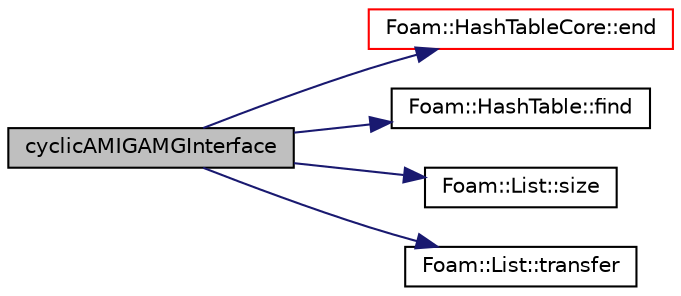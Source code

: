 digraph "cyclicAMIGAMGInterface"
{
  bgcolor="transparent";
  edge [fontname="Helvetica",fontsize="10",labelfontname="Helvetica",labelfontsize="10"];
  node [fontname="Helvetica",fontsize="10",shape=record];
  rankdir="LR";
  Node1 [label="cyclicAMIGAMGInterface",height=0.2,width=0.4,color="black", fillcolor="grey75", style="filled", fontcolor="black"];
  Node1 -> Node2 [color="midnightblue",fontsize="10",style="solid",fontname="Helvetica"];
  Node2 [label="Foam::HashTableCore::end",height=0.2,width=0.4,color="red",URL="$a01002.html#a540580a296c0ff351686ceb4f27b6fe6",tooltip="iteratorEnd set to beyond the end of any HashTable "];
  Node1 -> Node3 [color="midnightblue",fontsize="10",style="solid",fontname="Helvetica"];
  Node3 [label="Foam::HashTable::find",height=0.2,width=0.4,color="black",URL="$a01001.html#a76b2c74ebd9f33fa9f76261b027ffc11",tooltip="Find and return an iterator set at the hashedEntry. "];
  Node1 -> Node4 [color="midnightblue",fontsize="10",style="solid",fontname="Helvetica"];
  Node4 [label="Foam::List::size",height=0.2,width=0.4,color="black",URL="$a01397.html#a8a5f6fa29bd4b500caf186f60245b384",tooltip="Override size to be inconsistent with allocated storage. "];
  Node1 -> Node5 [color="midnightblue",fontsize="10",style="solid",fontname="Helvetica"];
  Node5 [label="Foam::List::transfer",height=0.2,width=0.4,color="black",URL="$a01397.html#a25ad1d2084d16b234b0cf91c07e832c0",tooltip="Transfer the contents of the argument List into this list. "];
}
